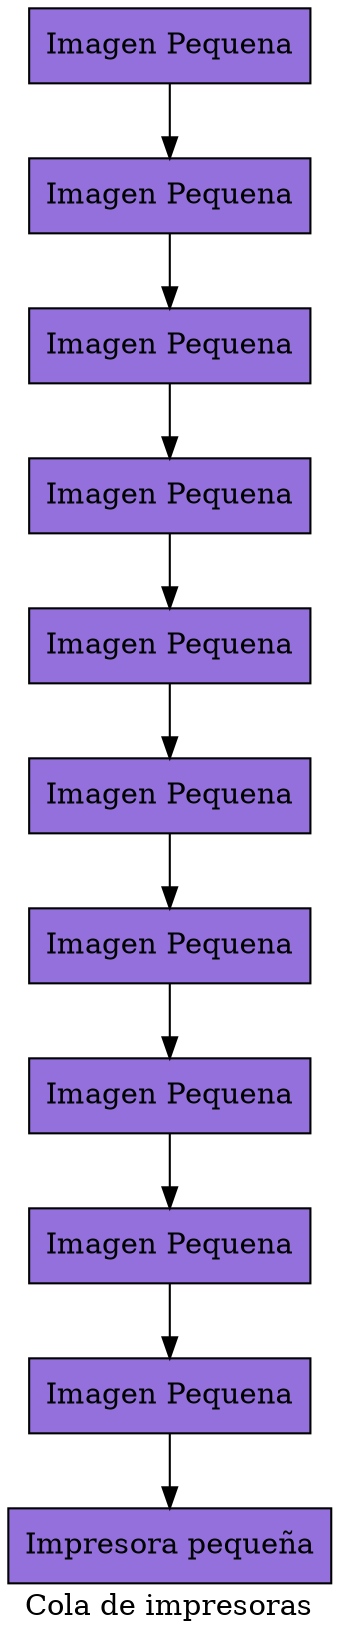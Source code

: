  digraph Cola_impresoras {
 label= "Cola de impresoras";
     node [shape=box, style=filled, color=black, fillcolor=mediumpurple];
     "Node           0 " [label="Impresora pequeña"];
     "Node           1 " [label="Imagen Pequena"];
     "Node           1 " -> "Node           0 ";
     "Node           2 " [label="Imagen Pequena"];
     "Node           2 " -> "Node           1 ";
     "Node           3 " [label="Imagen Pequena"];
     "Node           3 " -> "Node           2 ";
     "Node           4 " [label="Imagen Pequena"];
     "Node           4 " -> "Node           3 ";
     "Node           5 " [label="Imagen Pequena"];
     "Node           5 " -> "Node           4 ";
     "Node           6 " [label="Imagen Pequena"];
     "Node           6 " -> "Node           5 ";
     "Node           7 " [label="Imagen Pequena"];
     "Node           7 " -> "Node           6 ";
     "Node           8 " [label="Imagen Pequena"];
     "Node           8 " -> "Node           7 ";
     "Node           9 " [label="Imagen Pequena"];
     "Node           9 " -> "Node           8 ";
     "Node          10 " [label="Imagen Pequena"];
     "Node          10 " -> "Node           9 ";
 }
